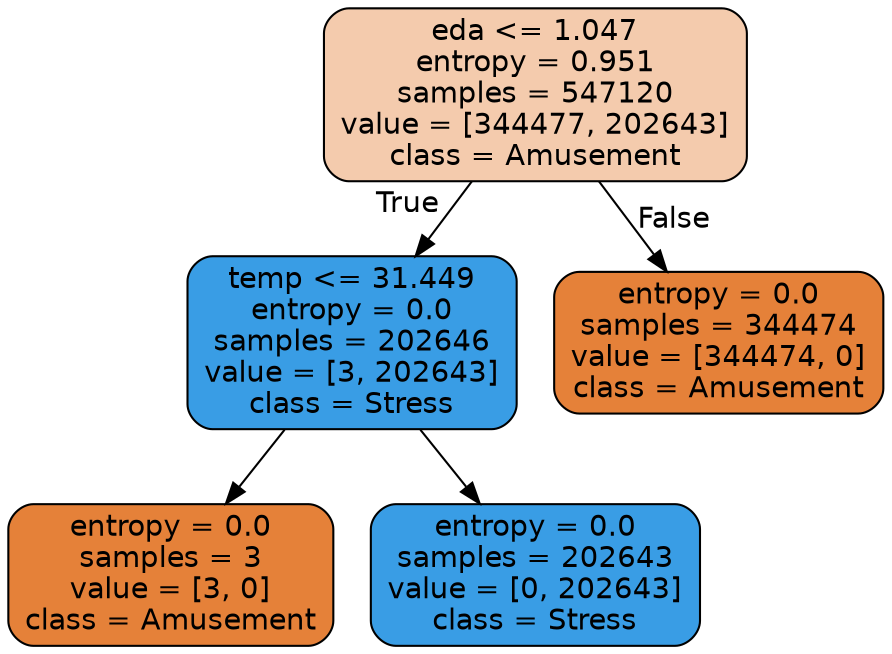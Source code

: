 digraph Tree {
node [shape=box, style="filled, rounded", color="black", fontname=helvetica] ;
edge [fontname=helvetica] ;
0 [label="eda <= 1.047\nentropy = 0.951\nsamples = 547120\nvalue = [344477, 202643]\nclass = Amusement", fillcolor="#f4cbad"] ;
1 [label="temp <= 31.449\nentropy = 0.0\nsamples = 202646\nvalue = [3, 202643]\nclass = Stress", fillcolor="#399de5"] ;
0 -> 1 [labeldistance=2.5, labelangle=45, headlabel="True"] ;
2 [label="entropy = 0.0\nsamples = 3\nvalue = [3, 0]\nclass = Amusement", fillcolor="#e58139"] ;
1 -> 2 ;
3 [label="entropy = 0.0\nsamples = 202643\nvalue = [0, 202643]\nclass = Stress", fillcolor="#399de5"] ;
1 -> 3 ;
4 [label="entropy = 0.0\nsamples = 344474\nvalue = [344474, 0]\nclass = Amusement", fillcolor="#e58139"] ;
0 -> 4 [labeldistance=2.5, labelangle=-45, headlabel="False"] ;
}